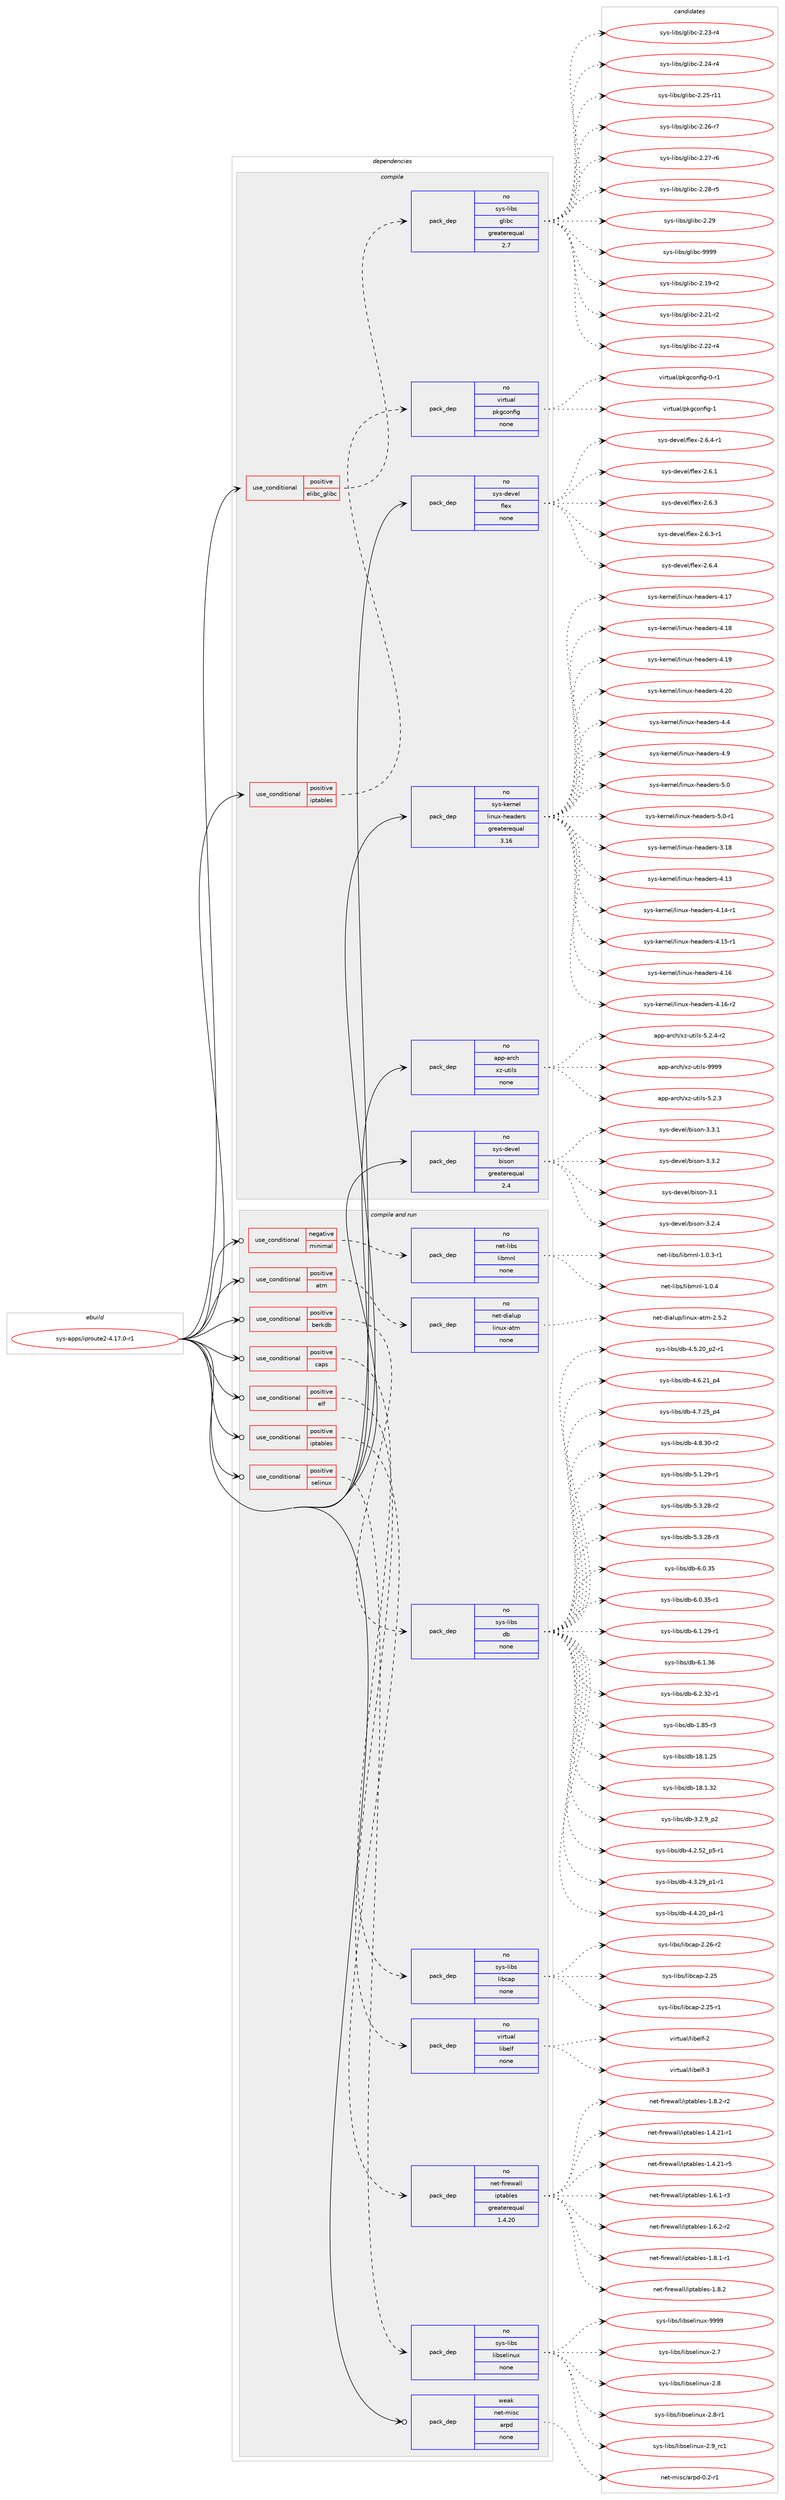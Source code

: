 digraph prolog {

# *************
# Graph options
# *************

newrank=true;
concentrate=true;
compound=true;
graph [rankdir=LR,fontname=Helvetica,fontsize=10,ranksep=1.5];#, ranksep=2.5, nodesep=0.2];
edge  [arrowhead=vee];
node  [fontname=Helvetica,fontsize=10];

# **********
# The ebuild
# **********

subgraph cluster_leftcol {
color=gray;
rank=same;
label=<<i>ebuild</i>>;
id [label="sys-apps/iproute2-4.17.0-r1", color=red, width=4, href="../sys-apps/iproute2-4.17.0-r1.svg"];
}

# ****************
# The dependencies
# ****************

subgraph cluster_midcol {
color=gray;
label=<<i>dependencies</i>>;
subgraph cluster_compile {
fillcolor="#eeeeee";
style=filled;
label=<<i>compile</i>>;
subgraph cond456329 {
dependency1711883 [label=<<TABLE BORDER="0" CELLBORDER="1" CELLSPACING="0" CELLPADDING="4"><TR><TD ROWSPAN="3" CELLPADDING="10">use_conditional</TD></TR><TR><TD>positive</TD></TR><TR><TD>elibc_glibc</TD></TR></TABLE>>, shape=none, color=red];
subgraph pack1227565 {
dependency1711884 [label=<<TABLE BORDER="0" CELLBORDER="1" CELLSPACING="0" CELLPADDING="4" WIDTH="220"><TR><TD ROWSPAN="6" CELLPADDING="30">pack_dep</TD></TR><TR><TD WIDTH="110">no</TD></TR><TR><TD>sys-libs</TD></TR><TR><TD>glibc</TD></TR><TR><TD>greaterequal</TD></TR><TR><TD>2.7</TD></TR></TABLE>>, shape=none, color=blue];
}
dependency1711883:e -> dependency1711884:w [weight=20,style="dashed",arrowhead="vee"];
}
id:e -> dependency1711883:w [weight=20,style="solid",arrowhead="vee"];
subgraph cond456330 {
dependency1711885 [label=<<TABLE BORDER="0" CELLBORDER="1" CELLSPACING="0" CELLPADDING="4"><TR><TD ROWSPAN="3" CELLPADDING="10">use_conditional</TD></TR><TR><TD>positive</TD></TR><TR><TD>iptables</TD></TR></TABLE>>, shape=none, color=red];
subgraph pack1227566 {
dependency1711886 [label=<<TABLE BORDER="0" CELLBORDER="1" CELLSPACING="0" CELLPADDING="4" WIDTH="220"><TR><TD ROWSPAN="6" CELLPADDING="30">pack_dep</TD></TR><TR><TD WIDTH="110">no</TD></TR><TR><TD>virtual</TD></TR><TR><TD>pkgconfig</TD></TR><TR><TD>none</TD></TR><TR><TD></TD></TR></TABLE>>, shape=none, color=blue];
}
dependency1711885:e -> dependency1711886:w [weight=20,style="dashed",arrowhead="vee"];
}
id:e -> dependency1711885:w [weight=20,style="solid",arrowhead="vee"];
subgraph pack1227567 {
dependency1711887 [label=<<TABLE BORDER="0" CELLBORDER="1" CELLSPACING="0" CELLPADDING="4" WIDTH="220"><TR><TD ROWSPAN="6" CELLPADDING="30">pack_dep</TD></TR><TR><TD WIDTH="110">no</TD></TR><TR><TD>app-arch</TD></TR><TR><TD>xz-utils</TD></TR><TR><TD>none</TD></TR><TR><TD></TD></TR></TABLE>>, shape=none, color=blue];
}
id:e -> dependency1711887:w [weight=20,style="solid",arrowhead="vee"];
subgraph pack1227568 {
dependency1711888 [label=<<TABLE BORDER="0" CELLBORDER="1" CELLSPACING="0" CELLPADDING="4" WIDTH="220"><TR><TD ROWSPAN="6" CELLPADDING="30">pack_dep</TD></TR><TR><TD WIDTH="110">no</TD></TR><TR><TD>sys-devel</TD></TR><TR><TD>bison</TD></TR><TR><TD>greaterequal</TD></TR><TR><TD>2.4</TD></TR></TABLE>>, shape=none, color=blue];
}
id:e -> dependency1711888:w [weight=20,style="solid",arrowhead="vee"];
subgraph pack1227569 {
dependency1711889 [label=<<TABLE BORDER="0" CELLBORDER="1" CELLSPACING="0" CELLPADDING="4" WIDTH="220"><TR><TD ROWSPAN="6" CELLPADDING="30">pack_dep</TD></TR><TR><TD WIDTH="110">no</TD></TR><TR><TD>sys-devel</TD></TR><TR><TD>flex</TD></TR><TR><TD>none</TD></TR><TR><TD></TD></TR></TABLE>>, shape=none, color=blue];
}
id:e -> dependency1711889:w [weight=20,style="solid",arrowhead="vee"];
subgraph pack1227570 {
dependency1711890 [label=<<TABLE BORDER="0" CELLBORDER="1" CELLSPACING="0" CELLPADDING="4" WIDTH="220"><TR><TD ROWSPAN="6" CELLPADDING="30">pack_dep</TD></TR><TR><TD WIDTH="110">no</TD></TR><TR><TD>sys-kernel</TD></TR><TR><TD>linux-headers</TD></TR><TR><TD>greaterequal</TD></TR><TR><TD>3.16</TD></TR></TABLE>>, shape=none, color=blue];
}
id:e -> dependency1711890:w [weight=20,style="solid",arrowhead="vee"];
}
subgraph cluster_compileandrun {
fillcolor="#eeeeee";
style=filled;
label=<<i>compile and run</i>>;
subgraph cond456331 {
dependency1711891 [label=<<TABLE BORDER="0" CELLBORDER="1" CELLSPACING="0" CELLPADDING="4"><TR><TD ROWSPAN="3" CELLPADDING="10">use_conditional</TD></TR><TR><TD>negative</TD></TR><TR><TD>minimal</TD></TR></TABLE>>, shape=none, color=red];
subgraph pack1227571 {
dependency1711892 [label=<<TABLE BORDER="0" CELLBORDER="1" CELLSPACING="0" CELLPADDING="4" WIDTH="220"><TR><TD ROWSPAN="6" CELLPADDING="30">pack_dep</TD></TR><TR><TD WIDTH="110">no</TD></TR><TR><TD>net-libs</TD></TR><TR><TD>libmnl</TD></TR><TR><TD>none</TD></TR><TR><TD></TD></TR></TABLE>>, shape=none, color=blue];
}
dependency1711891:e -> dependency1711892:w [weight=20,style="dashed",arrowhead="vee"];
}
id:e -> dependency1711891:w [weight=20,style="solid",arrowhead="odotvee"];
subgraph cond456332 {
dependency1711893 [label=<<TABLE BORDER="0" CELLBORDER="1" CELLSPACING="0" CELLPADDING="4"><TR><TD ROWSPAN="3" CELLPADDING="10">use_conditional</TD></TR><TR><TD>positive</TD></TR><TR><TD>atm</TD></TR></TABLE>>, shape=none, color=red];
subgraph pack1227572 {
dependency1711894 [label=<<TABLE BORDER="0" CELLBORDER="1" CELLSPACING="0" CELLPADDING="4" WIDTH="220"><TR><TD ROWSPAN="6" CELLPADDING="30">pack_dep</TD></TR><TR><TD WIDTH="110">no</TD></TR><TR><TD>net-dialup</TD></TR><TR><TD>linux-atm</TD></TR><TR><TD>none</TD></TR><TR><TD></TD></TR></TABLE>>, shape=none, color=blue];
}
dependency1711893:e -> dependency1711894:w [weight=20,style="dashed",arrowhead="vee"];
}
id:e -> dependency1711893:w [weight=20,style="solid",arrowhead="odotvee"];
subgraph cond456333 {
dependency1711895 [label=<<TABLE BORDER="0" CELLBORDER="1" CELLSPACING="0" CELLPADDING="4"><TR><TD ROWSPAN="3" CELLPADDING="10">use_conditional</TD></TR><TR><TD>positive</TD></TR><TR><TD>berkdb</TD></TR></TABLE>>, shape=none, color=red];
subgraph pack1227573 {
dependency1711896 [label=<<TABLE BORDER="0" CELLBORDER="1" CELLSPACING="0" CELLPADDING="4" WIDTH="220"><TR><TD ROWSPAN="6" CELLPADDING="30">pack_dep</TD></TR><TR><TD WIDTH="110">no</TD></TR><TR><TD>sys-libs</TD></TR><TR><TD>db</TD></TR><TR><TD>none</TD></TR><TR><TD></TD></TR></TABLE>>, shape=none, color=blue];
}
dependency1711895:e -> dependency1711896:w [weight=20,style="dashed",arrowhead="vee"];
}
id:e -> dependency1711895:w [weight=20,style="solid",arrowhead="odotvee"];
subgraph cond456334 {
dependency1711897 [label=<<TABLE BORDER="0" CELLBORDER="1" CELLSPACING="0" CELLPADDING="4"><TR><TD ROWSPAN="3" CELLPADDING="10">use_conditional</TD></TR><TR><TD>positive</TD></TR><TR><TD>caps</TD></TR></TABLE>>, shape=none, color=red];
subgraph pack1227574 {
dependency1711898 [label=<<TABLE BORDER="0" CELLBORDER="1" CELLSPACING="0" CELLPADDING="4" WIDTH="220"><TR><TD ROWSPAN="6" CELLPADDING="30">pack_dep</TD></TR><TR><TD WIDTH="110">no</TD></TR><TR><TD>sys-libs</TD></TR><TR><TD>libcap</TD></TR><TR><TD>none</TD></TR><TR><TD></TD></TR></TABLE>>, shape=none, color=blue];
}
dependency1711897:e -> dependency1711898:w [weight=20,style="dashed",arrowhead="vee"];
}
id:e -> dependency1711897:w [weight=20,style="solid",arrowhead="odotvee"];
subgraph cond456335 {
dependency1711899 [label=<<TABLE BORDER="0" CELLBORDER="1" CELLSPACING="0" CELLPADDING="4"><TR><TD ROWSPAN="3" CELLPADDING="10">use_conditional</TD></TR><TR><TD>positive</TD></TR><TR><TD>elf</TD></TR></TABLE>>, shape=none, color=red];
subgraph pack1227575 {
dependency1711900 [label=<<TABLE BORDER="0" CELLBORDER="1" CELLSPACING="0" CELLPADDING="4" WIDTH="220"><TR><TD ROWSPAN="6" CELLPADDING="30">pack_dep</TD></TR><TR><TD WIDTH="110">no</TD></TR><TR><TD>virtual</TD></TR><TR><TD>libelf</TD></TR><TR><TD>none</TD></TR><TR><TD></TD></TR></TABLE>>, shape=none, color=blue];
}
dependency1711899:e -> dependency1711900:w [weight=20,style="dashed",arrowhead="vee"];
}
id:e -> dependency1711899:w [weight=20,style="solid",arrowhead="odotvee"];
subgraph cond456336 {
dependency1711901 [label=<<TABLE BORDER="0" CELLBORDER="1" CELLSPACING="0" CELLPADDING="4"><TR><TD ROWSPAN="3" CELLPADDING="10">use_conditional</TD></TR><TR><TD>positive</TD></TR><TR><TD>iptables</TD></TR></TABLE>>, shape=none, color=red];
subgraph pack1227576 {
dependency1711902 [label=<<TABLE BORDER="0" CELLBORDER="1" CELLSPACING="0" CELLPADDING="4" WIDTH="220"><TR><TD ROWSPAN="6" CELLPADDING="30">pack_dep</TD></TR><TR><TD WIDTH="110">no</TD></TR><TR><TD>net-firewall</TD></TR><TR><TD>iptables</TD></TR><TR><TD>greaterequal</TD></TR><TR><TD>1.4.20</TD></TR></TABLE>>, shape=none, color=blue];
}
dependency1711901:e -> dependency1711902:w [weight=20,style="dashed",arrowhead="vee"];
}
id:e -> dependency1711901:w [weight=20,style="solid",arrowhead="odotvee"];
subgraph cond456337 {
dependency1711903 [label=<<TABLE BORDER="0" CELLBORDER="1" CELLSPACING="0" CELLPADDING="4"><TR><TD ROWSPAN="3" CELLPADDING="10">use_conditional</TD></TR><TR><TD>positive</TD></TR><TR><TD>selinux</TD></TR></TABLE>>, shape=none, color=red];
subgraph pack1227577 {
dependency1711904 [label=<<TABLE BORDER="0" CELLBORDER="1" CELLSPACING="0" CELLPADDING="4" WIDTH="220"><TR><TD ROWSPAN="6" CELLPADDING="30">pack_dep</TD></TR><TR><TD WIDTH="110">no</TD></TR><TR><TD>sys-libs</TD></TR><TR><TD>libselinux</TD></TR><TR><TD>none</TD></TR><TR><TD></TD></TR></TABLE>>, shape=none, color=blue];
}
dependency1711903:e -> dependency1711904:w [weight=20,style="dashed",arrowhead="vee"];
}
id:e -> dependency1711903:w [weight=20,style="solid",arrowhead="odotvee"];
subgraph pack1227578 {
dependency1711905 [label=<<TABLE BORDER="0" CELLBORDER="1" CELLSPACING="0" CELLPADDING="4" WIDTH="220"><TR><TD ROWSPAN="6" CELLPADDING="30">pack_dep</TD></TR><TR><TD WIDTH="110">weak</TD></TR><TR><TD>net-misc</TD></TR><TR><TD>arpd</TD></TR><TR><TD>none</TD></TR><TR><TD></TD></TR></TABLE>>, shape=none, color=blue];
}
id:e -> dependency1711905:w [weight=20,style="solid",arrowhead="odotvee"];
}
subgraph cluster_run {
fillcolor="#eeeeee";
style=filled;
label=<<i>run</i>>;
}
}

# **************
# The candidates
# **************

subgraph cluster_choices {
rank=same;
color=gray;
label=<<i>candidates</i>>;

subgraph choice1227565 {
color=black;
nodesep=1;
choice115121115451081059811547103108105989945504649574511450 [label="sys-libs/glibc-2.19-r2", color=red, width=4,href="../sys-libs/glibc-2.19-r2.svg"];
choice115121115451081059811547103108105989945504650494511450 [label="sys-libs/glibc-2.21-r2", color=red, width=4,href="../sys-libs/glibc-2.21-r2.svg"];
choice115121115451081059811547103108105989945504650504511452 [label="sys-libs/glibc-2.22-r4", color=red, width=4,href="../sys-libs/glibc-2.22-r4.svg"];
choice115121115451081059811547103108105989945504650514511452 [label="sys-libs/glibc-2.23-r4", color=red, width=4,href="../sys-libs/glibc-2.23-r4.svg"];
choice115121115451081059811547103108105989945504650524511452 [label="sys-libs/glibc-2.24-r4", color=red, width=4,href="../sys-libs/glibc-2.24-r4.svg"];
choice11512111545108105981154710310810598994550465053451144949 [label="sys-libs/glibc-2.25-r11", color=red, width=4,href="../sys-libs/glibc-2.25-r11.svg"];
choice115121115451081059811547103108105989945504650544511455 [label="sys-libs/glibc-2.26-r7", color=red, width=4,href="../sys-libs/glibc-2.26-r7.svg"];
choice115121115451081059811547103108105989945504650554511454 [label="sys-libs/glibc-2.27-r6", color=red, width=4,href="../sys-libs/glibc-2.27-r6.svg"];
choice115121115451081059811547103108105989945504650564511453 [label="sys-libs/glibc-2.28-r5", color=red, width=4,href="../sys-libs/glibc-2.28-r5.svg"];
choice11512111545108105981154710310810598994550465057 [label="sys-libs/glibc-2.29", color=red, width=4,href="../sys-libs/glibc-2.29.svg"];
choice11512111545108105981154710310810598994557575757 [label="sys-libs/glibc-9999", color=red, width=4,href="../sys-libs/glibc-9999.svg"];
dependency1711884:e -> choice115121115451081059811547103108105989945504649574511450:w [style=dotted,weight="100"];
dependency1711884:e -> choice115121115451081059811547103108105989945504650494511450:w [style=dotted,weight="100"];
dependency1711884:e -> choice115121115451081059811547103108105989945504650504511452:w [style=dotted,weight="100"];
dependency1711884:e -> choice115121115451081059811547103108105989945504650514511452:w [style=dotted,weight="100"];
dependency1711884:e -> choice115121115451081059811547103108105989945504650524511452:w [style=dotted,weight="100"];
dependency1711884:e -> choice11512111545108105981154710310810598994550465053451144949:w [style=dotted,weight="100"];
dependency1711884:e -> choice115121115451081059811547103108105989945504650544511455:w [style=dotted,weight="100"];
dependency1711884:e -> choice115121115451081059811547103108105989945504650554511454:w [style=dotted,weight="100"];
dependency1711884:e -> choice115121115451081059811547103108105989945504650564511453:w [style=dotted,weight="100"];
dependency1711884:e -> choice11512111545108105981154710310810598994550465057:w [style=dotted,weight="100"];
dependency1711884:e -> choice11512111545108105981154710310810598994557575757:w [style=dotted,weight="100"];
}
subgraph choice1227566 {
color=black;
nodesep=1;
choice11810511411611797108471121071039911111010210510345484511449 [label="virtual/pkgconfig-0-r1", color=red, width=4,href="../virtual/pkgconfig-0-r1.svg"];
choice1181051141161179710847112107103991111101021051034549 [label="virtual/pkgconfig-1", color=red, width=4,href="../virtual/pkgconfig-1.svg"];
dependency1711886:e -> choice11810511411611797108471121071039911111010210510345484511449:w [style=dotted,weight="100"];
dependency1711886:e -> choice1181051141161179710847112107103991111101021051034549:w [style=dotted,weight="100"];
}
subgraph choice1227567 {
color=black;
nodesep=1;
choice971121124597114991044712012245117116105108115455346504651 [label="app-arch/xz-utils-5.2.3", color=red, width=4,href="../app-arch/xz-utils-5.2.3.svg"];
choice9711211245971149910447120122451171161051081154553465046524511450 [label="app-arch/xz-utils-5.2.4-r2", color=red, width=4,href="../app-arch/xz-utils-5.2.4-r2.svg"];
choice9711211245971149910447120122451171161051081154557575757 [label="app-arch/xz-utils-9999", color=red, width=4,href="../app-arch/xz-utils-9999.svg"];
dependency1711887:e -> choice971121124597114991044712012245117116105108115455346504651:w [style=dotted,weight="100"];
dependency1711887:e -> choice9711211245971149910447120122451171161051081154553465046524511450:w [style=dotted,weight="100"];
dependency1711887:e -> choice9711211245971149910447120122451171161051081154557575757:w [style=dotted,weight="100"];
}
subgraph choice1227568 {
color=black;
nodesep=1;
choice11512111545100101118101108479810511511111045514649 [label="sys-devel/bison-3.1", color=red, width=4,href="../sys-devel/bison-3.1.svg"];
choice115121115451001011181011084798105115111110455146504652 [label="sys-devel/bison-3.2.4", color=red, width=4,href="../sys-devel/bison-3.2.4.svg"];
choice115121115451001011181011084798105115111110455146514649 [label="sys-devel/bison-3.3.1", color=red, width=4,href="../sys-devel/bison-3.3.1.svg"];
choice115121115451001011181011084798105115111110455146514650 [label="sys-devel/bison-3.3.2", color=red, width=4,href="../sys-devel/bison-3.3.2.svg"];
dependency1711888:e -> choice11512111545100101118101108479810511511111045514649:w [style=dotted,weight="100"];
dependency1711888:e -> choice115121115451001011181011084798105115111110455146504652:w [style=dotted,weight="100"];
dependency1711888:e -> choice115121115451001011181011084798105115111110455146514649:w [style=dotted,weight="100"];
dependency1711888:e -> choice115121115451001011181011084798105115111110455146514650:w [style=dotted,weight="100"];
}
subgraph choice1227569 {
color=black;
nodesep=1;
choice1151211154510010111810110847102108101120455046544649 [label="sys-devel/flex-2.6.1", color=red, width=4,href="../sys-devel/flex-2.6.1.svg"];
choice1151211154510010111810110847102108101120455046544651 [label="sys-devel/flex-2.6.3", color=red, width=4,href="../sys-devel/flex-2.6.3.svg"];
choice11512111545100101118101108471021081011204550465446514511449 [label="sys-devel/flex-2.6.3-r1", color=red, width=4,href="../sys-devel/flex-2.6.3-r1.svg"];
choice1151211154510010111810110847102108101120455046544652 [label="sys-devel/flex-2.6.4", color=red, width=4,href="../sys-devel/flex-2.6.4.svg"];
choice11512111545100101118101108471021081011204550465446524511449 [label="sys-devel/flex-2.6.4-r1", color=red, width=4,href="../sys-devel/flex-2.6.4-r1.svg"];
dependency1711889:e -> choice1151211154510010111810110847102108101120455046544649:w [style=dotted,weight="100"];
dependency1711889:e -> choice1151211154510010111810110847102108101120455046544651:w [style=dotted,weight="100"];
dependency1711889:e -> choice11512111545100101118101108471021081011204550465446514511449:w [style=dotted,weight="100"];
dependency1711889:e -> choice1151211154510010111810110847102108101120455046544652:w [style=dotted,weight="100"];
dependency1711889:e -> choice11512111545100101118101108471021081011204550465446524511449:w [style=dotted,weight="100"];
}
subgraph choice1227570 {
color=black;
nodesep=1;
choice115121115451071011141101011084710810511011712045104101971001011141154551464956 [label="sys-kernel/linux-headers-3.18", color=red, width=4,href="../sys-kernel/linux-headers-3.18.svg"];
choice115121115451071011141101011084710810511011712045104101971001011141154552464951 [label="sys-kernel/linux-headers-4.13", color=red, width=4,href="../sys-kernel/linux-headers-4.13.svg"];
choice1151211154510710111411010110847108105110117120451041019710010111411545524649524511449 [label="sys-kernel/linux-headers-4.14-r1", color=red, width=4,href="../sys-kernel/linux-headers-4.14-r1.svg"];
choice1151211154510710111411010110847108105110117120451041019710010111411545524649534511449 [label="sys-kernel/linux-headers-4.15-r1", color=red, width=4,href="../sys-kernel/linux-headers-4.15-r1.svg"];
choice115121115451071011141101011084710810511011712045104101971001011141154552464954 [label="sys-kernel/linux-headers-4.16", color=red, width=4,href="../sys-kernel/linux-headers-4.16.svg"];
choice1151211154510710111411010110847108105110117120451041019710010111411545524649544511450 [label="sys-kernel/linux-headers-4.16-r2", color=red, width=4,href="../sys-kernel/linux-headers-4.16-r2.svg"];
choice115121115451071011141101011084710810511011712045104101971001011141154552464955 [label="sys-kernel/linux-headers-4.17", color=red, width=4,href="../sys-kernel/linux-headers-4.17.svg"];
choice115121115451071011141101011084710810511011712045104101971001011141154552464956 [label="sys-kernel/linux-headers-4.18", color=red, width=4,href="../sys-kernel/linux-headers-4.18.svg"];
choice115121115451071011141101011084710810511011712045104101971001011141154552464957 [label="sys-kernel/linux-headers-4.19", color=red, width=4,href="../sys-kernel/linux-headers-4.19.svg"];
choice115121115451071011141101011084710810511011712045104101971001011141154552465048 [label="sys-kernel/linux-headers-4.20", color=red, width=4,href="../sys-kernel/linux-headers-4.20.svg"];
choice1151211154510710111411010110847108105110117120451041019710010111411545524652 [label="sys-kernel/linux-headers-4.4", color=red, width=4,href="../sys-kernel/linux-headers-4.4.svg"];
choice1151211154510710111411010110847108105110117120451041019710010111411545524657 [label="sys-kernel/linux-headers-4.9", color=red, width=4,href="../sys-kernel/linux-headers-4.9.svg"];
choice1151211154510710111411010110847108105110117120451041019710010111411545534648 [label="sys-kernel/linux-headers-5.0", color=red, width=4,href="../sys-kernel/linux-headers-5.0.svg"];
choice11512111545107101114110101108471081051101171204510410197100101114115455346484511449 [label="sys-kernel/linux-headers-5.0-r1", color=red, width=4,href="../sys-kernel/linux-headers-5.0-r1.svg"];
dependency1711890:e -> choice115121115451071011141101011084710810511011712045104101971001011141154551464956:w [style=dotted,weight="100"];
dependency1711890:e -> choice115121115451071011141101011084710810511011712045104101971001011141154552464951:w [style=dotted,weight="100"];
dependency1711890:e -> choice1151211154510710111411010110847108105110117120451041019710010111411545524649524511449:w [style=dotted,weight="100"];
dependency1711890:e -> choice1151211154510710111411010110847108105110117120451041019710010111411545524649534511449:w [style=dotted,weight="100"];
dependency1711890:e -> choice115121115451071011141101011084710810511011712045104101971001011141154552464954:w [style=dotted,weight="100"];
dependency1711890:e -> choice1151211154510710111411010110847108105110117120451041019710010111411545524649544511450:w [style=dotted,weight="100"];
dependency1711890:e -> choice115121115451071011141101011084710810511011712045104101971001011141154552464955:w [style=dotted,weight="100"];
dependency1711890:e -> choice115121115451071011141101011084710810511011712045104101971001011141154552464956:w [style=dotted,weight="100"];
dependency1711890:e -> choice115121115451071011141101011084710810511011712045104101971001011141154552464957:w [style=dotted,weight="100"];
dependency1711890:e -> choice115121115451071011141101011084710810511011712045104101971001011141154552465048:w [style=dotted,weight="100"];
dependency1711890:e -> choice1151211154510710111411010110847108105110117120451041019710010111411545524652:w [style=dotted,weight="100"];
dependency1711890:e -> choice1151211154510710111411010110847108105110117120451041019710010111411545524657:w [style=dotted,weight="100"];
dependency1711890:e -> choice1151211154510710111411010110847108105110117120451041019710010111411545534648:w [style=dotted,weight="100"];
dependency1711890:e -> choice11512111545107101114110101108471081051101171204510410197100101114115455346484511449:w [style=dotted,weight="100"];
}
subgraph choice1227571 {
color=black;
nodesep=1;
choice110101116451081059811547108105981091101084549464846514511449 [label="net-libs/libmnl-1.0.3-r1", color=red, width=4,href="../net-libs/libmnl-1.0.3-r1.svg"];
choice11010111645108105981154710810598109110108454946484652 [label="net-libs/libmnl-1.0.4", color=red, width=4,href="../net-libs/libmnl-1.0.4.svg"];
dependency1711892:e -> choice110101116451081059811547108105981091101084549464846514511449:w [style=dotted,weight="100"];
dependency1711892:e -> choice11010111645108105981154710810598109110108454946484652:w [style=dotted,weight="100"];
}
subgraph choice1227572 {
color=black;
nodesep=1;
choice1101011164510010597108117112471081051101171204597116109455046534650 [label="net-dialup/linux-atm-2.5.2", color=red, width=4,href="../net-dialup/linux-atm-2.5.2.svg"];
dependency1711894:e -> choice1101011164510010597108117112471081051101171204597116109455046534650:w [style=dotted,weight="100"];
}
subgraph choice1227573 {
color=black;
nodesep=1;
choice1151211154510810598115471009845494656534511451 [label="sys-libs/db-1.85-r3", color=red, width=4,href="../sys-libs/db-1.85-r3.svg"];
choice115121115451081059811547100984549564649465053 [label="sys-libs/db-18.1.25", color=red, width=4,href="../sys-libs/db-18.1.25.svg"];
choice115121115451081059811547100984549564649465150 [label="sys-libs/db-18.1.32", color=red, width=4,href="../sys-libs/db-18.1.32.svg"];
choice115121115451081059811547100984551465046579511250 [label="sys-libs/db-3.2.9_p2", color=red, width=4,href="../sys-libs/db-3.2.9_p2.svg"];
choice115121115451081059811547100984552465046535095112534511449 [label="sys-libs/db-4.2.52_p5-r1", color=red, width=4,href="../sys-libs/db-4.2.52_p5-r1.svg"];
choice115121115451081059811547100984552465146505795112494511449 [label="sys-libs/db-4.3.29_p1-r1", color=red, width=4,href="../sys-libs/db-4.3.29_p1-r1.svg"];
choice115121115451081059811547100984552465246504895112524511449 [label="sys-libs/db-4.4.20_p4-r1", color=red, width=4,href="../sys-libs/db-4.4.20_p4-r1.svg"];
choice115121115451081059811547100984552465346504895112504511449 [label="sys-libs/db-4.5.20_p2-r1", color=red, width=4,href="../sys-libs/db-4.5.20_p2-r1.svg"];
choice11512111545108105981154710098455246544650499511252 [label="sys-libs/db-4.6.21_p4", color=red, width=4,href="../sys-libs/db-4.6.21_p4.svg"];
choice11512111545108105981154710098455246554650539511252 [label="sys-libs/db-4.7.25_p4", color=red, width=4,href="../sys-libs/db-4.7.25_p4.svg"];
choice11512111545108105981154710098455246564651484511450 [label="sys-libs/db-4.8.30-r2", color=red, width=4,href="../sys-libs/db-4.8.30-r2.svg"];
choice11512111545108105981154710098455346494650574511449 [label="sys-libs/db-5.1.29-r1", color=red, width=4,href="../sys-libs/db-5.1.29-r1.svg"];
choice11512111545108105981154710098455346514650564511450 [label="sys-libs/db-5.3.28-r2", color=red, width=4,href="../sys-libs/db-5.3.28-r2.svg"];
choice11512111545108105981154710098455346514650564511451 [label="sys-libs/db-5.3.28-r3", color=red, width=4,href="../sys-libs/db-5.3.28-r3.svg"];
choice1151211154510810598115471009845544648465153 [label="sys-libs/db-6.0.35", color=red, width=4,href="../sys-libs/db-6.0.35.svg"];
choice11512111545108105981154710098455446484651534511449 [label="sys-libs/db-6.0.35-r1", color=red, width=4,href="../sys-libs/db-6.0.35-r1.svg"];
choice11512111545108105981154710098455446494650574511449 [label="sys-libs/db-6.1.29-r1", color=red, width=4,href="../sys-libs/db-6.1.29-r1.svg"];
choice1151211154510810598115471009845544649465154 [label="sys-libs/db-6.1.36", color=red, width=4,href="../sys-libs/db-6.1.36.svg"];
choice11512111545108105981154710098455446504651504511449 [label="sys-libs/db-6.2.32-r1", color=red, width=4,href="../sys-libs/db-6.2.32-r1.svg"];
dependency1711896:e -> choice1151211154510810598115471009845494656534511451:w [style=dotted,weight="100"];
dependency1711896:e -> choice115121115451081059811547100984549564649465053:w [style=dotted,weight="100"];
dependency1711896:e -> choice115121115451081059811547100984549564649465150:w [style=dotted,weight="100"];
dependency1711896:e -> choice115121115451081059811547100984551465046579511250:w [style=dotted,weight="100"];
dependency1711896:e -> choice115121115451081059811547100984552465046535095112534511449:w [style=dotted,weight="100"];
dependency1711896:e -> choice115121115451081059811547100984552465146505795112494511449:w [style=dotted,weight="100"];
dependency1711896:e -> choice115121115451081059811547100984552465246504895112524511449:w [style=dotted,weight="100"];
dependency1711896:e -> choice115121115451081059811547100984552465346504895112504511449:w [style=dotted,weight="100"];
dependency1711896:e -> choice11512111545108105981154710098455246544650499511252:w [style=dotted,weight="100"];
dependency1711896:e -> choice11512111545108105981154710098455246554650539511252:w [style=dotted,weight="100"];
dependency1711896:e -> choice11512111545108105981154710098455246564651484511450:w [style=dotted,weight="100"];
dependency1711896:e -> choice11512111545108105981154710098455346494650574511449:w [style=dotted,weight="100"];
dependency1711896:e -> choice11512111545108105981154710098455346514650564511450:w [style=dotted,weight="100"];
dependency1711896:e -> choice11512111545108105981154710098455346514650564511451:w [style=dotted,weight="100"];
dependency1711896:e -> choice1151211154510810598115471009845544648465153:w [style=dotted,weight="100"];
dependency1711896:e -> choice11512111545108105981154710098455446484651534511449:w [style=dotted,weight="100"];
dependency1711896:e -> choice11512111545108105981154710098455446494650574511449:w [style=dotted,weight="100"];
dependency1711896:e -> choice1151211154510810598115471009845544649465154:w [style=dotted,weight="100"];
dependency1711896:e -> choice11512111545108105981154710098455446504651504511449:w [style=dotted,weight="100"];
}
subgraph choice1227574 {
color=black;
nodesep=1;
choice1151211154510810598115471081059899971124550465053 [label="sys-libs/libcap-2.25", color=red, width=4,href="../sys-libs/libcap-2.25.svg"];
choice11512111545108105981154710810598999711245504650534511449 [label="sys-libs/libcap-2.25-r1", color=red, width=4,href="../sys-libs/libcap-2.25-r1.svg"];
choice11512111545108105981154710810598999711245504650544511450 [label="sys-libs/libcap-2.26-r2", color=red, width=4,href="../sys-libs/libcap-2.26-r2.svg"];
dependency1711898:e -> choice1151211154510810598115471081059899971124550465053:w [style=dotted,weight="100"];
dependency1711898:e -> choice11512111545108105981154710810598999711245504650534511449:w [style=dotted,weight="100"];
dependency1711898:e -> choice11512111545108105981154710810598999711245504650544511450:w [style=dotted,weight="100"];
}
subgraph choice1227575 {
color=black;
nodesep=1;
choice1181051141161179710847108105981011081024550 [label="virtual/libelf-2", color=red, width=4,href="../virtual/libelf-2.svg"];
choice1181051141161179710847108105981011081024551 [label="virtual/libelf-3", color=red, width=4,href="../virtual/libelf-3.svg"];
dependency1711900:e -> choice1181051141161179710847108105981011081024550:w [style=dotted,weight="100"];
dependency1711900:e -> choice1181051141161179710847108105981011081024551:w [style=dotted,weight="100"];
}
subgraph choice1227576 {
color=black;
nodesep=1;
choice1101011164510210511410111997108108471051121169798108101115454946524650494511449 [label="net-firewall/iptables-1.4.21-r1", color=red, width=4,href="../net-firewall/iptables-1.4.21-r1.svg"];
choice1101011164510210511410111997108108471051121169798108101115454946524650494511453 [label="net-firewall/iptables-1.4.21-r5", color=red, width=4,href="../net-firewall/iptables-1.4.21-r5.svg"];
choice11010111645102105114101119971081084710511211697981081011154549465446494511451 [label="net-firewall/iptables-1.6.1-r3", color=red, width=4,href="../net-firewall/iptables-1.6.1-r3.svg"];
choice11010111645102105114101119971081084710511211697981081011154549465446504511450 [label="net-firewall/iptables-1.6.2-r2", color=red, width=4,href="../net-firewall/iptables-1.6.2-r2.svg"];
choice11010111645102105114101119971081084710511211697981081011154549465646494511449 [label="net-firewall/iptables-1.8.1-r1", color=red, width=4,href="../net-firewall/iptables-1.8.1-r1.svg"];
choice1101011164510210511410111997108108471051121169798108101115454946564650 [label="net-firewall/iptables-1.8.2", color=red, width=4,href="../net-firewall/iptables-1.8.2.svg"];
choice11010111645102105114101119971081084710511211697981081011154549465646504511450 [label="net-firewall/iptables-1.8.2-r2", color=red, width=4,href="../net-firewall/iptables-1.8.2-r2.svg"];
dependency1711902:e -> choice1101011164510210511410111997108108471051121169798108101115454946524650494511449:w [style=dotted,weight="100"];
dependency1711902:e -> choice1101011164510210511410111997108108471051121169798108101115454946524650494511453:w [style=dotted,weight="100"];
dependency1711902:e -> choice11010111645102105114101119971081084710511211697981081011154549465446494511451:w [style=dotted,weight="100"];
dependency1711902:e -> choice11010111645102105114101119971081084710511211697981081011154549465446504511450:w [style=dotted,weight="100"];
dependency1711902:e -> choice11010111645102105114101119971081084710511211697981081011154549465646494511449:w [style=dotted,weight="100"];
dependency1711902:e -> choice1101011164510210511410111997108108471051121169798108101115454946564650:w [style=dotted,weight="100"];
dependency1711902:e -> choice11010111645102105114101119971081084710511211697981081011154549465646504511450:w [style=dotted,weight="100"];
}
subgraph choice1227577 {
color=black;
nodesep=1;
choice1151211154510810598115471081059811510110810511011712045504655 [label="sys-libs/libselinux-2.7", color=red, width=4,href="../sys-libs/libselinux-2.7.svg"];
choice1151211154510810598115471081059811510110810511011712045504656 [label="sys-libs/libselinux-2.8", color=red, width=4,href="../sys-libs/libselinux-2.8.svg"];
choice11512111545108105981154710810598115101108105110117120455046564511449 [label="sys-libs/libselinux-2.8-r1", color=red, width=4,href="../sys-libs/libselinux-2.8-r1.svg"];
choice1151211154510810598115471081059811510110810511011712045504657951149949 [label="sys-libs/libselinux-2.9_rc1", color=red, width=4,href="../sys-libs/libselinux-2.9_rc1.svg"];
choice115121115451081059811547108105981151011081051101171204557575757 [label="sys-libs/libselinux-9999", color=red, width=4,href="../sys-libs/libselinux-9999.svg"];
dependency1711904:e -> choice1151211154510810598115471081059811510110810511011712045504655:w [style=dotted,weight="100"];
dependency1711904:e -> choice1151211154510810598115471081059811510110810511011712045504656:w [style=dotted,weight="100"];
dependency1711904:e -> choice11512111545108105981154710810598115101108105110117120455046564511449:w [style=dotted,weight="100"];
dependency1711904:e -> choice1151211154510810598115471081059811510110810511011712045504657951149949:w [style=dotted,weight="100"];
dependency1711904:e -> choice115121115451081059811547108105981151011081051101171204557575757:w [style=dotted,weight="100"];
}
subgraph choice1227578 {
color=black;
nodesep=1;
choice11010111645109105115994797114112100454846504511449 [label="net-misc/arpd-0.2-r1", color=red, width=4,href="../net-misc/arpd-0.2-r1.svg"];
dependency1711905:e -> choice11010111645109105115994797114112100454846504511449:w [style=dotted,weight="100"];
}
}

}
